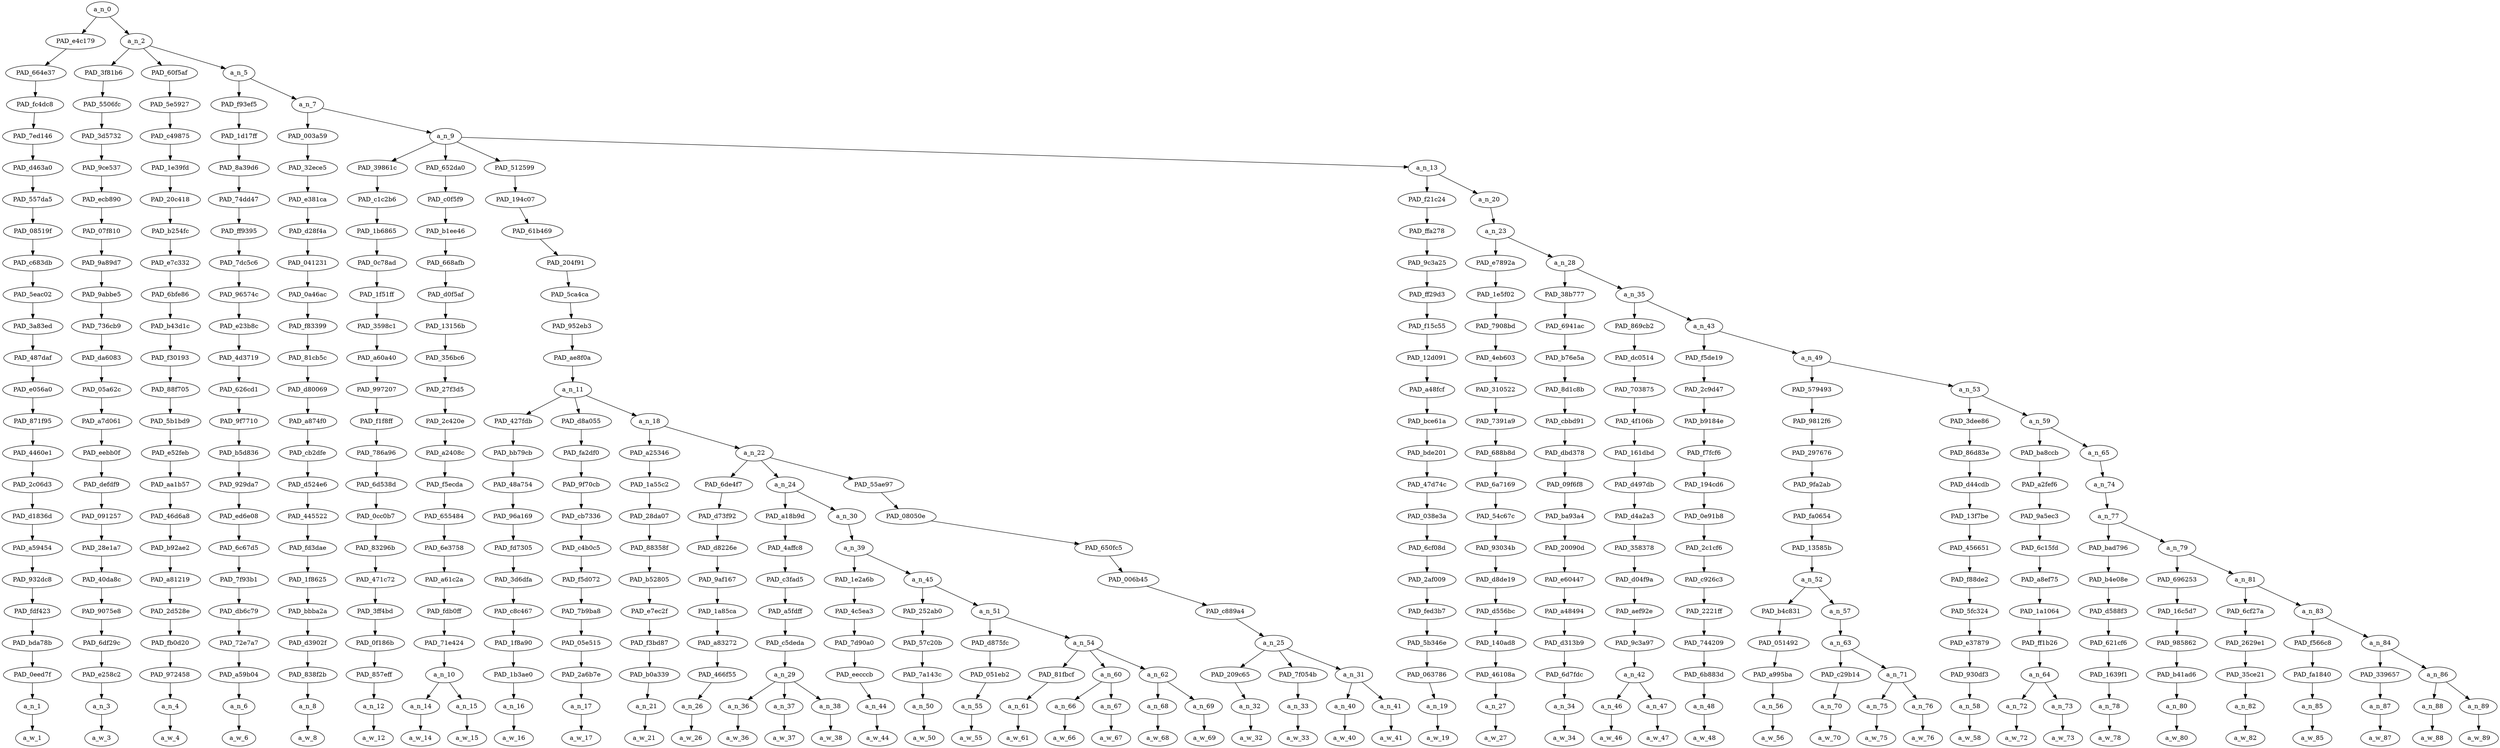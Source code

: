 strict digraph "" {
	a_n_0	[div_dir=-1,
		index=0,
		level=23,
		pos="1.640936651347596,23!",
		text_span="[0, 1, 2, 3, 4, 5, 6, 7, 8, 9, 10, 11, 12, 13, 14, 15, 16, 17, 18, 19, 20, 21, 22, 23, 24, 25, 26, 27, 28, 29, 30, 31, 32, 33, 34, \
35, 36, 37, 38, 39, 40, 41, 42, 43, 44, 45, 46]",
		value=0.99999999];
	PAD_e4c179	[div_dir=1,
		index=0,
		level=22,
		pos="0.0,22!",
		text_span="[0]",
		value=0.02209219];
	a_n_0 -> PAD_e4c179;
	a_n_2	[div_dir=-1,
		index=1,
		level=22,
		pos="3.281873302695192,22!",
		text_span="[1, 2, 3, 4, 5, 6, 7, 8, 9, 10, 11, 12, 13, 14, 15, 16, 17, 18, 19, 20, 21, 22, 23, 24, 25, 26, 27, 28, 29, 30, 31, 32, 33, 34, \
35, 36, 37, 38, 39, 40, 41, 42, 43, 44, 45, 46]",
		value=0.97784365];
	a_n_0 -> a_n_2;
	PAD_664e37	[div_dir=1,
		index=0,
		level=21,
		pos="0.0,21!",
		text_span="[0]",
		value=0.02209219];
	PAD_e4c179 -> PAD_664e37;
	PAD_fc4dc8	[div_dir=1,
		index=0,
		level=20,
		pos="0.0,20!",
		text_span="[0]",
		value=0.02209219];
	PAD_664e37 -> PAD_fc4dc8;
	PAD_7ed146	[div_dir=1,
		index=0,
		level=19,
		pos="0.0,19!",
		text_span="[0]",
		value=0.02209219];
	PAD_fc4dc8 -> PAD_7ed146;
	PAD_d463a0	[div_dir=1,
		index=0,
		level=18,
		pos="0.0,18!",
		text_span="[0]",
		value=0.02209219];
	PAD_7ed146 -> PAD_d463a0;
	PAD_557da5	[div_dir=1,
		index=0,
		level=17,
		pos="0.0,17!",
		text_span="[0]",
		value=0.02209219];
	PAD_d463a0 -> PAD_557da5;
	PAD_08519f	[div_dir=1,
		index=0,
		level=16,
		pos="0.0,16!",
		text_span="[0]",
		value=0.02209219];
	PAD_557da5 -> PAD_08519f;
	PAD_c683db	[div_dir=1,
		index=0,
		level=15,
		pos="0.0,15!",
		text_span="[0]",
		value=0.02209219];
	PAD_08519f -> PAD_c683db;
	PAD_5eac02	[div_dir=1,
		index=0,
		level=14,
		pos="0.0,14!",
		text_span="[0]",
		value=0.02209219];
	PAD_c683db -> PAD_5eac02;
	PAD_3a83ed	[div_dir=1,
		index=0,
		level=13,
		pos="0.0,13!",
		text_span="[0]",
		value=0.02209219];
	PAD_5eac02 -> PAD_3a83ed;
	PAD_487daf	[div_dir=1,
		index=0,
		level=12,
		pos="0.0,12!",
		text_span="[0]",
		value=0.02209219];
	PAD_3a83ed -> PAD_487daf;
	PAD_e056a0	[div_dir=1,
		index=0,
		level=11,
		pos="0.0,11!",
		text_span="[0]",
		value=0.02209219];
	PAD_487daf -> PAD_e056a0;
	PAD_871f95	[div_dir=1,
		index=0,
		level=10,
		pos="0.0,10!",
		text_span="[0]",
		value=0.02209219];
	PAD_e056a0 -> PAD_871f95;
	PAD_4460e1	[div_dir=1,
		index=0,
		level=9,
		pos="0.0,9!",
		text_span="[0]",
		value=0.02209219];
	PAD_871f95 -> PAD_4460e1;
	PAD_2c06d3	[div_dir=1,
		index=0,
		level=8,
		pos="0.0,8!",
		text_span="[0]",
		value=0.02209219];
	PAD_4460e1 -> PAD_2c06d3;
	PAD_d1836d	[div_dir=1,
		index=0,
		level=7,
		pos="0.0,7!",
		text_span="[0]",
		value=0.02209219];
	PAD_2c06d3 -> PAD_d1836d;
	PAD_a59454	[div_dir=1,
		index=0,
		level=6,
		pos="0.0,6!",
		text_span="[0]",
		value=0.02209219];
	PAD_d1836d -> PAD_a59454;
	PAD_932dc8	[div_dir=1,
		index=0,
		level=5,
		pos="0.0,5!",
		text_span="[0]",
		value=0.02209219];
	PAD_a59454 -> PAD_932dc8;
	PAD_fdf423	[div_dir=1,
		index=0,
		level=4,
		pos="0.0,4!",
		text_span="[0]",
		value=0.02209219];
	PAD_932dc8 -> PAD_fdf423;
	PAD_bda78b	[div_dir=1,
		index=0,
		level=3,
		pos="0.0,3!",
		text_span="[0]",
		value=0.02209219];
	PAD_fdf423 -> PAD_bda78b;
	PAD_0eed7f	[div_dir=1,
		index=0,
		level=2,
		pos="0.0,2!",
		text_span="[0]",
		value=0.02209219];
	PAD_bda78b -> PAD_0eed7f;
	a_n_1	[div_dir=1,
		index=0,
		level=1,
		pos="0.0,1!",
		text_span="[0]",
		value=0.02209219];
	PAD_0eed7f -> a_n_1;
	a_w_1	[div_dir=0,
		index=0,
		level=0,
		pos="0,0!",
		text_span="[0]",
		value="<user>"];
	a_n_1 -> a_w_1;
	PAD_3f81b6	[div_dir=-1,
		index=1,
		level=21,
		pos="1.0,21!",
		text_span="[1]",
		value=0.01123709];
	a_n_2 -> PAD_3f81b6;
	PAD_60f5af	[div_dir=-1,
		index=2,
		level=21,
		pos="2.0,21!",
		text_span="[2]",
		value=0.00807298];
	a_n_2 -> PAD_60f5af;
	a_n_5	[div_dir=-1,
		index=3,
		level=21,
		pos="6.845619908085576,21!",
		text_span="[3, 4, 5, 6, 7, 8, 9, 10, 11, 12, 13, 14, 15, 16, 17, 18, 19, 20, 21, 22, 23, 24, 25, 26, 27, 28, 29, 30, 31, 32, 33, 34, 35, 36, \
37, 38, 39, 40, 41, 42, 43, 44, 45, 46]",
		value=0.95846836];
	a_n_2 -> a_n_5;
	PAD_5506fc	[div_dir=-1,
		index=1,
		level=20,
		pos="1.0,20!",
		text_span="[1]",
		value=0.01123709];
	PAD_3f81b6 -> PAD_5506fc;
	PAD_3d5732	[div_dir=-1,
		index=1,
		level=19,
		pos="1.0,19!",
		text_span="[1]",
		value=0.01123709];
	PAD_5506fc -> PAD_3d5732;
	PAD_9ce537	[div_dir=-1,
		index=1,
		level=18,
		pos="1.0,18!",
		text_span="[1]",
		value=0.01123709];
	PAD_3d5732 -> PAD_9ce537;
	PAD_ecb890	[div_dir=-1,
		index=1,
		level=17,
		pos="1.0,17!",
		text_span="[1]",
		value=0.01123709];
	PAD_9ce537 -> PAD_ecb890;
	PAD_07f810	[div_dir=-1,
		index=1,
		level=16,
		pos="1.0,16!",
		text_span="[1]",
		value=0.01123709];
	PAD_ecb890 -> PAD_07f810;
	PAD_9a89d7	[div_dir=-1,
		index=1,
		level=15,
		pos="1.0,15!",
		text_span="[1]",
		value=0.01123709];
	PAD_07f810 -> PAD_9a89d7;
	PAD_9abbe5	[div_dir=-1,
		index=1,
		level=14,
		pos="1.0,14!",
		text_span="[1]",
		value=0.01123709];
	PAD_9a89d7 -> PAD_9abbe5;
	PAD_736cb9	[div_dir=-1,
		index=1,
		level=13,
		pos="1.0,13!",
		text_span="[1]",
		value=0.01123709];
	PAD_9abbe5 -> PAD_736cb9;
	PAD_da6083	[div_dir=-1,
		index=1,
		level=12,
		pos="1.0,12!",
		text_span="[1]",
		value=0.01123709];
	PAD_736cb9 -> PAD_da6083;
	PAD_05a62c	[div_dir=-1,
		index=1,
		level=11,
		pos="1.0,11!",
		text_span="[1]",
		value=0.01123709];
	PAD_da6083 -> PAD_05a62c;
	PAD_a7d061	[div_dir=-1,
		index=1,
		level=10,
		pos="1.0,10!",
		text_span="[1]",
		value=0.01123709];
	PAD_05a62c -> PAD_a7d061;
	PAD_eebb0f	[div_dir=-1,
		index=1,
		level=9,
		pos="1.0,9!",
		text_span="[1]",
		value=0.01123709];
	PAD_a7d061 -> PAD_eebb0f;
	PAD_defdf9	[div_dir=-1,
		index=1,
		level=8,
		pos="1.0,8!",
		text_span="[1]",
		value=0.01123709];
	PAD_eebb0f -> PAD_defdf9;
	PAD_091257	[div_dir=-1,
		index=1,
		level=7,
		pos="1.0,7!",
		text_span="[1]",
		value=0.01123709];
	PAD_defdf9 -> PAD_091257;
	PAD_28e1a7	[div_dir=-1,
		index=1,
		level=6,
		pos="1.0,6!",
		text_span="[1]",
		value=0.01123709];
	PAD_091257 -> PAD_28e1a7;
	PAD_40da8c	[div_dir=-1,
		index=1,
		level=5,
		pos="1.0,5!",
		text_span="[1]",
		value=0.01123709];
	PAD_28e1a7 -> PAD_40da8c;
	PAD_9075e8	[div_dir=-1,
		index=1,
		level=4,
		pos="1.0,4!",
		text_span="[1]",
		value=0.01123709];
	PAD_40da8c -> PAD_9075e8;
	PAD_6df29c	[div_dir=-1,
		index=1,
		level=3,
		pos="1.0,3!",
		text_span="[1]",
		value=0.01123709];
	PAD_9075e8 -> PAD_6df29c;
	PAD_e258c2	[div_dir=-1,
		index=1,
		level=2,
		pos="1.0,2!",
		text_span="[1]",
		value=0.01123709];
	PAD_6df29c -> PAD_e258c2;
	a_n_3	[div_dir=-1,
		index=1,
		level=1,
		pos="1.0,1!",
		text_span="[1]",
		value=0.01123709];
	PAD_e258c2 -> a_n_3;
	a_w_3	[div_dir=0,
		index=1,
		level=0,
		pos="1,0!",
		text_span="[1]",
		value=do];
	a_n_3 -> a_w_3;
	PAD_5e5927	[div_dir=-1,
		index=2,
		level=20,
		pos="2.0,20!",
		text_span="[2]",
		value=0.00807298];
	PAD_60f5af -> PAD_5e5927;
	PAD_c49875	[div_dir=-1,
		index=2,
		level=19,
		pos="2.0,19!",
		text_span="[2]",
		value=0.00807298];
	PAD_5e5927 -> PAD_c49875;
	PAD_1e39fd	[div_dir=-1,
		index=2,
		level=18,
		pos="2.0,18!",
		text_span="[2]",
		value=0.00807298];
	PAD_c49875 -> PAD_1e39fd;
	PAD_20c418	[div_dir=-1,
		index=2,
		level=17,
		pos="2.0,17!",
		text_span="[2]",
		value=0.00807298];
	PAD_1e39fd -> PAD_20c418;
	PAD_b254fc	[div_dir=-1,
		index=2,
		level=16,
		pos="2.0,16!",
		text_span="[2]",
		value=0.00807298];
	PAD_20c418 -> PAD_b254fc;
	PAD_e7c332	[div_dir=-1,
		index=2,
		level=15,
		pos="2.0,15!",
		text_span="[2]",
		value=0.00807298];
	PAD_b254fc -> PAD_e7c332;
	PAD_6bfe86	[div_dir=-1,
		index=2,
		level=14,
		pos="2.0,14!",
		text_span="[2]",
		value=0.00807298];
	PAD_e7c332 -> PAD_6bfe86;
	PAD_b43d1c	[div_dir=-1,
		index=2,
		level=13,
		pos="2.0,13!",
		text_span="[2]",
		value=0.00807298];
	PAD_6bfe86 -> PAD_b43d1c;
	PAD_f30193	[div_dir=-1,
		index=2,
		level=12,
		pos="2.0,12!",
		text_span="[2]",
		value=0.00807298];
	PAD_b43d1c -> PAD_f30193;
	PAD_88f705	[div_dir=-1,
		index=2,
		level=11,
		pos="2.0,11!",
		text_span="[2]",
		value=0.00807298];
	PAD_f30193 -> PAD_88f705;
	PAD_5b1bd9	[div_dir=-1,
		index=2,
		level=10,
		pos="2.0,10!",
		text_span="[2]",
		value=0.00807298];
	PAD_88f705 -> PAD_5b1bd9;
	PAD_e52feb	[div_dir=-1,
		index=2,
		level=9,
		pos="2.0,9!",
		text_span="[2]",
		value=0.00807298];
	PAD_5b1bd9 -> PAD_e52feb;
	PAD_aa1b57	[div_dir=-1,
		index=2,
		level=8,
		pos="2.0,8!",
		text_span="[2]",
		value=0.00807298];
	PAD_e52feb -> PAD_aa1b57;
	PAD_46d6a8	[div_dir=-1,
		index=2,
		level=7,
		pos="2.0,7!",
		text_span="[2]",
		value=0.00807298];
	PAD_aa1b57 -> PAD_46d6a8;
	PAD_b92ae2	[div_dir=-1,
		index=2,
		level=6,
		pos="2.0,6!",
		text_span="[2]",
		value=0.00807298];
	PAD_46d6a8 -> PAD_b92ae2;
	PAD_a81219	[div_dir=-1,
		index=2,
		level=5,
		pos="2.0,5!",
		text_span="[2]",
		value=0.00807298];
	PAD_b92ae2 -> PAD_a81219;
	PAD_2d528e	[div_dir=-1,
		index=2,
		level=4,
		pos="2.0,4!",
		text_span="[2]",
		value=0.00807298];
	PAD_a81219 -> PAD_2d528e;
	PAD_fb0d20	[div_dir=-1,
		index=2,
		level=3,
		pos="2.0,3!",
		text_span="[2]",
		value=0.00807298];
	PAD_2d528e -> PAD_fb0d20;
	PAD_972458	[div_dir=-1,
		index=2,
		level=2,
		pos="2.0,2!",
		text_span="[2]",
		value=0.00807298];
	PAD_fb0d20 -> PAD_972458;
	a_n_4	[div_dir=-1,
		index=2,
		level=1,
		pos="2.0,1!",
		text_span="[2]",
		value=0.00807298];
	PAD_972458 -> a_n_4;
	a_w_4	[div_dir=0,
		index=2,
		level=0,
		pos="2,0!",
		text_span="[2]",
		value=not];
	a_n_4 -> a_w_4;
	PAD_f93ef5	[div_dir=-1,
		index=3,
		level=20,
		pos="3.0,20!",
		text_span="[3]",
		value=0.01130549];
	a_n_5 -> PAD_f93ef5;
	a_n_7	[div_dir=-1,
		index=4,
		level=20,
		pos="10.691239816171151,20!",
		text_span="[4, 5, 6, 7, 8, 9, 10, 11, 12, 13, 14, 15, 16, 17, 18, 19, 20, 21, 22, 23, 24, 25, 26, 27, 28, 29, 30, 31, 32, 33, 34, 35, 36, 37, \
38, 39, 40, 41, 42, 43, 44, 45, 46]",
		value=0.94711086];
	a_n_5 -> a_n_7;
	PAD_1d17ff	[div_dir=-1,
		index=3,
		level=19,
		pos="3.0,19!",
		text_span="[3]",
		value=0.01130549];
	PAD_f93ef5 -> PAD_1d17ff;
	PAD_8a39d6	[div_dir=-1,
		index=3,
		level=18,
		pos="3.0,18!",
		text_span="[3]",
		value=0.01130549];
	PAD_1d17ff -> PAD_8a39d6;
	PAD_74dd47	[div_dir=-1,
		index=3,
		level=17,
		pos="3.0,17!",
		text_span="[3]",
		value=0.01130549];
	PAD_8a39d6 -> PAD_74dd47;
	PAD_ff9395	[div_dir=-1,
		index=3,
		level=16,
		pos="3.0,16!",
		text_span="[3]",
		value=0.01130549];
	PAD_74dd47 -> PAD_ff9395;
	PAD_7dc5c6	[div_dir=-1,
		index=3,
		level=15,
		pos="3.0,15!",
		text_span="[3]",
		value=0.01130549];
	PAD_ff9395 -> PAD_7dc5c6;
	PAD_96574c	[div_dir=-1,
		index=3,
		level=14,
		pos="3.0,14!",
		text_span="[3]",
		value=0.01130549];
	PAD_7dc5c6 -> PAD_96574c;
	PAD_e23b8c	[div_dir=-1,
		index=3,
		level=13,
		pos="3.0,13!",
		text_span="[3]",
		value=0.01130549];
	PAD_96574c -> PAD_e23b8c;
	PAD_4d3719	[div_dir=-1,
		index=3,
		level=12,
		pos="3.0,12!",
		text_span="[3]",
		value=0.01130549];
	PAD_e23b8c -> PAD_4d3719;
	PAD_626cd1	[div_dir=-1,
		index=3,
		level=11,
		pos="3.0,11!",
		text_span="[3]",
		value=0.01130549];
	PAD_4d3719 -> PAD_626cd1;
	PAD_9f7710	[div_dir=-1,
		index=3,
		level=10,
		pos="3.0,10!",
		text_span="[3]",
		value=0.01130549];
	PAD_626cd1 -> PAD_9f7710;
	PAD_b5d836	[div_dir=-1,
		index=3,
		level=9,
		pos="3.0,9!",
		text_span="[3]",
		value=0.01130549];
	PAD_9f7710 -> PAD_b5d836;
	PAD_929da7	[div_dir=-1,
		index=3,
		level=8,
		pos="3.0,8!",
		text_span="[3]",
		value=0.01130549];
	PAD_b5d836 -> PAD_929da7;
	PAD_ed6e08	[div_dir=-1,
		index=3,
		level=7,
		pos="3.0,7!",
		text_span="[3]",
		value=0.01130549];
	PAD_929da7 -> PAD_ed6e08;
	PAD_6c67d5	[div_dir=-1,
		index=3,
		level=6,
		pos="3.0,6!",
		text_span="[3]",
		value=0.01130549];
	PAD_ed6e08 -> PAD_6c67d5;
	PAD_7f93b1	[div_dir=-1,
		index=3,
		level=5,
		pos="3.0,5!",
		text_span="[3]",
		value=0.01130549];
	PAD_6c67d5 -> PAD_7f93b1;
	PAD_db6c79	[div_dir=-1,
		index=3,
		level=4,
		pos="3.0,4!",
		text_span="[3]",
		value=0.01130549];
	PAD_7f93b1 -> PAD_db6c79;
	PAD_72e7a7	[div_dir=-1,
		index=3,
		level=3,
		pos="3.0,3!",
		text_span="[3]",
		value=0.01130549];
	PAD_db6c79 -> PAD_72e7a7;
	PAD_a59b04	[div_dir=-1,
		index=3,
		level=2,
		pos="3.0,2!",
		text_span="[3]",
		value=0.01130549];
	PAD_72e7a7 -> PAD_a59b04;
	a_n_6	[div_dir=-1,
		index=3,
		level=1,
		pos="3.0,1!",
		text_span="[3]",
		value=0.01130549];
	PAD_a59b04 -> a_n_6;
	a_w_6	[div_dir=0,
		index=3,
		level=0,
		pos="3,0!",
		text_span="[3]",
		value=understand];
	a_n_6 -> a_w_6;
	PAD_003a59	[div_dir=-1,
		index=4,
		level=19,
		pos="4.0,19!",
		text_span="[4]",
		value=0.00907614];
	a_n_7 -> PAD_003a59;
	a_n_9	[div_dir=-1,
		index=5,
		level=19,
		pos="17.382479632342303,19!",
		text_span="[5, 6, 7, 8, 9, 10, 11, 12, 13, 14, 15, 16, 17, 18, 19, 20, 21, 22, 23, 24, 25, 26, 27, 28, 29, 30, 31, 32, 33, 34, 35, 36, 37, \
38, 39, 40, 41, 42, 43, 44, 45, 46]",
		value=0.93799019];
	a_n_7 -> a_n_9;
	PAD_32ece5	[div_dir=-1,
		index=4,
		level=18,
		pos="4.0,18!",
		text_span="[4]",
		value=0.00907614];
	PAD_003a59 -> PAD_32ece5;
	PAD_e381ca	[div_dir=-1,
		index=4,
		level=17,
		pos="4.0,17!",
		text_span="[4]",
		value=0.00907614];
	PAD_32ece5 -> PAD_e381ca;
	PAD_d28f4a	[div_dir=-1,
		index=4,
		level=16,
		pos="4.0,16!",
		text_span="[4]",
		value=0.00907614];
	PAD_e381ca -> PAD_d28f4a;
	PAD_041231	[div_dir=-1,
		index=4,
		level=15,
		pos="4.0,15!",
		text_span="[4]",
		value=0.00907614];
	PAD_d28f4a -> PAD_041231;
	PAD_0a46ac	[div_dir=-1,
		index=4,
		level=14,
		pos="4.0,14!",
		text_span="[4]",
		value=0.00907614];
	PAD_041231 -> PAD_0a46ac;
	PAD_f83399	[div_dir=-1,
		index=4,
		level=13,
		pos="4.0,13!",
		text_span="[4]",
		value=0.00907614];
	PAD_0a46ac -> PAD_f83399;
	PAD_81cb5c	[div_dir=-1,
		index=4,
		level=12,
		pos="4.0,12!",
		text_span="[4]",
		value=0.00907614];
	PAD_f83399 -> PAD_81cb5c;
	PAD_d80069	[div_dir=-1,
		index=4,
		level=11,
		pos="4.0,11!",
		text_span="[4]",
		value=0.00907614];
	PAD_81cb5c -> PAD_d80069;
	PAD_a874f0	[div_dir=-1,
		index=4,
		level=10,
		pos="4.0,10!",
		text_span="[4]",
		value=0.00907614];
	PAD_d80069 -> PAD_a874f0;
	PAD_cb2dfe	[div_dir=-1,
		index=4,
		level=9,
		pos="4.0,9!",
		text_span="[4]",
		value=0.00907614];
	PAD_a874f0 -> PAD_cb2dfe;
	PAD_d524e6	[div_dir=-1,
		index=4,
		level=8,
		pos="4.0,8!",
		text_span="[4]",
		value=0.00907614];
	PAD_cb2dfe -> PAD_d524e6;
	PAD_445522	[div_dir=-1,
		index=4,
		level=7,
		pos="4.0,7!",
		text_span="[4]",
		value=0.00907614];
	PAD_d524e6 -> PAD_445522;
	PAD_fd3dae	[div_dir=-1,
		index=4,
		level=6,
		pos="4.0,6!",
		text_span="[4]",
		value=0.00907614];
	PAD_445522 -> PAD_fd3dae;
	PAD_1f8625	[div_dir=-1,
		index=4,
		level=5,
		pos="4.0,5!",
		text_span="[4]",
		value=0.00907614];
	PAD_fd3dae -> PAD_1f8625;
	PAD_bbba2a	[div_dir=-1,
		index=4,
		level=4,
		pos="4.0,4!",
		text_span="[4]",
		value=0.00907614];
	PAD_1f8625 -> PAD_bbba2a;
	PAD_d3902f	[div_dir=-1,
		index=4,
		level=3,
		pos="4.0,3!",
		text_span="[4]",
		value=0.00907614];
	PAD_bbba2a -> PAD_d3902f;
	PAD_838f2b	[div_dir=-1,
		index=4,
		level=2,
		pos="4.0,2!",
		text_span="[4]",
		value=0.00907614];
	PAD_d3902f -> PAD_838f2b;
	a_n_8	[div_dir=-1,
		index=4,
		level=1,
		pos="4.0,1!",
		text_span="[4]",
		value=0.00907614];
	PAD_838f2b -> a_n_8;
	a_w_8	[div_dir=0,
		index=4,
		level=0,
		pos="4,0!",
		text_span="[4]",
		value=why];
	a_n_8 -> a_w_8;
	PAD_39861c	[div_dir=-1,
		index=7,
		level=18,
		pos="26.0,18!",
		text_span="[26]",
		value=0.01093571];
	a_n_9 -> PAD_39861c;
	PAD_652da0	[div_dir=-1,
		index=5,
		level=18,
		pos="5.5,18!",
		text_span="[5, 6]",
		value=0.02656896];
	a_n_9 -> PAD_652da0;
	PAD_512599	[div_dir=1,
		index=6,
		level=18,
		pos="9.869212962962962,18!",
		text_span="[7, 8, 9, 10, 11, 12, 13, 14, 15, 16, 17, 18, 19, 20, 21, 22, 23, 24, 25]",
		value=0.47531355];
	a_n_9 -> PAD_512599;
	a_n_13	[div_dir=-1,
		index=8,
		level=18,
		pos="28.16070556640625,18!",
		text_span="[27, 28, 29, 30, 31, 32, 33, 34, 35, 36, 37, 38, 39, 40, 41, 42, 43, 44, 45, 46]",
		value=0.42513060];
	a_n_9 -> a_n_13;
	PAD_c1c2b6	[div_dir=-1,
		index=7,
		level=17,
		pos="26.0,17!",
		text_span="[26]",
		value=0.01093571];
	PAD_39861c -> PAD_c1c2b6;
	PAD_1b6865	[div_dir=-1,
		index=7,
		level=16,
		pos="26.0,16!",
		text_span="[26]",
		value=0.01093571];
	PAD_c1c2b6 -> PAD_1b6865;
	PAD_0c78ad	[div_dir=-1,
		index=7,
		level=15,
		pos="26.0,15!",
		text_span="[26]",
		value=0.01093571];
	PAD_1b6865 -> PAD_0c78ad;
	PAD_1f51ff	[div_dir=-1,
		index=7,
		level=14,
		pos="26.0,14!",
		text_span="[26]",
		value=0.01093571];
	PAD_0c78ad -> PAD_1f51ff;
	PAD_3598c1	[div_dir=-1,
		index=7,
		level=13,
		pos="26.0,13!",
		text_span="[26]",
		value=0.01093571];
	PAD_1f51ff -> PAD_3598c1;
	PAD_a60a40	[div_dir=-1,
		index=7,
		level=12,
		pos="26.0,12!",
		text_span="[26]",
		value=0.01093571];
	PAD_3598c1 -> PAD_a60a40;
	PAD_997207	[div_dir=-1,
		index=7,
		level=11,
		pos="26.0,11!",
		text_span="[26]",
		value=0.01093571];
	PAD_a60a40 -> PAD_997207;
	PAD_f1f8ff	[div_dir=-1,
		index=9,
		level=10,
		pos="26.0,10!",
		text_span="[26]",
		value=0.01093571];
	PAD_997207 -> PAD_f1f8ff;
	PAD_786a96	[div_dir=-1,
		index=10,
		level=9,
		pos="26.0,9!",
		text_span="[26]",
		value=0.01093571];
	PAD_f1f8ff -> PAD_786a96;
	PAD_6d538d	[div_dir=-1,
		index=12,
		level=8,
		pos="26.0,8!",
		text_span="[26]",
		value=0.01093571];
	PAD_786a96 -> PAD_6d538d;
	PAD_0cc0b7	[div_dir=-1,
		index=13,
		level=7,
		pos="26.0,7!",
		text_span="[26]",
		value=0.01093571];
	PAD_6d538d -> PAD_0cc0b7;
	PAD_83296b	[div_dir=-1,
		index=13,
		level=6,
		pos="26.0,6!",
		text_span="[26]",
		value=0.01093571];
	PAD_0cc0b7 -> PAD_83296b;
	PAD_471c72	[div_dir=-1,
		index=14,
		level=5,
		pos="26.0,5!",
		text_span="[26]",
		value=0.01093571];
	PAD_83296b -> PAD_471c72;
	PAD_3ff4bd	[div_dir=-1,
		index=15,
		level=4,
		pos="26.0,4!",
		text_span="[26]",
		value=0.01093571];
	PAD_471c72 -> PAD_3ff4bd;
	PAD_0f186b	[div_dir=-1,
		index=16,
		level=3,
		pos="26.0,3!",
		text_span="[26]",
		value=0.01093571];
	PAD_3ff4bd -> PAD_0f186b;
	PAD_857eff	[div_dir=-1,
		index=20,
		level=2,
		pos="26.0,2!",
		text_span="[26]",
		value=0.01093571];
	PAD_0f186b -> PAD_857eff;
	a_n_12	[div_dir=-1,
		index=26,
		level=1,
		pos="26.0,1!",
		text_span="[26]",
		value=0.01093571];
	PAD_857eff -> a_n_12;
	a_w_12	[div_dir=0,
		index=26,
		level=0,
		pos="26,0!",
		text_span="[26]",
		value=never];
	a_n_12 -> a_w_12;
	PAD_c0f5f9	[div_dir=-1,
		index=5,
		level=17,
		pos="5.5,17!",
		text_span="[5, 6]",
		value=0.02656896];
	PAD_652da0 -> PAD_c0f5f9;
	PAD_b1ee46	[div_dir=-1,
		index=5,
		level=16,
		pos="5.5,16!",
		text_span="[5, 6]",
		value=0.02656896];
	PAD_c0f5f9 -> PAD_b1ee46;
	PAD_668afb	[div_dir=-1,
		index=5,
		level=15,
		pos="5.5,15!",
		text_span="[5, 6]",
		value=0.02656896];
	PAD_b1ee46 -> PAD_668afb;
	PAD_d0f5af	[div_dir=-1,
		index=5,
		level=14,
		pos="5.5,14!",
		text_span="[5, 6]",
		value=0.02656896];
	PAD_668afb -> PAD_d0f5af;
	PAD_13156b	[div_dir=-1,
		index=5,
		level=13,
		pos="5.5,13!",
		text_span="[5, 6]",
		value=0.02656896];
	PAD_d0f5af -> PAD_13156b;
	PAD_356bc6	[div_dir=-1,
		index=5,
		level=12,
		pos="5.5,12!",
		text_span="[5, 6]",
		value=0.02656896];
	PAD_13156b -> PAD_356bc6;
	PAD_27f3d5	[div_dir=-1,
		index=5,
		level=11,
		pos="5.5,11!",
		text_span="[5, 6]",
		value=0.02656896];
	PAD_356bc6 -> PAD_27f3d5;
	PAD_2c420e	[div_dir=-1,
		index=5,
		level=10,
		pos="5.5,10!",
		text_span="[5, 6]",
		value=0.02656896];
	PAD_27f3d5 -> PAD_2c420e;
	PAD_a2408c	[div_dir=-1,
		index=5,
		level=9,
		pos="5.5,9!",
		text_span="[5, 6]",
		value=0.02656896];
	PAD_2c420e -> PAD_a2408c;
	PAD_f5ecda	[div_dir=-1,
		index=5,
		level=8,
		pos="5.5,8!",
		text_span="[5, 6]",
		value=0.02656896];
	PAD_a2408c -> PAD_f5ecda;
	PAD_655484	[div_dir=-1,
		index=5,
		level=7,
		pos="5.5,7!",
		text_span="[5, 6]",
		value=0.02656896];
	PAD_f5ecda -> PAD_655484;
	PAD_6e3758	[div_dir=-1,
		index=5,
		level=6,
		pos="5.5,6!",
		text_span="[5, 6]",
		value=0.02656896];
	PAD_655484 -> PAD_6e3758;
	PAD_a61c2a	[div_dir=-1,
		index=5,
		level=5,
		pos="5.5,5!",
		text_span="[5, 6]",
		value=0.02656896];
	PAD_6e3758 -> PAD_a61c2a;
	PAD_fdb0ff	[div_dir=-1,
		index=5,
		level=4,
		pos="5.5,4!",
		text_span="[5, 6]",
		value=0.02656896];
	PAD_a61c2a -> PAD_fdb0ff;
	PAD_71e424	[div_dir=-1,
		index=5,
		level=3,
		pos="5.5,3!",
		text_span="[5, 6]",
		value=0.02656896];
	PAD_fdb0ff -> PAD_71e424;
	a_n_10	[div_dir=-1,
		index=5,
		level=2,
		pos="5.5,2!",
		text_span="[5, 6]",
		value=0.02656896];
	PAD_71e424 -> a_n_10;
	a_n_14	[div_dir=-1,
		index=5,
		level=1,
		pos="5.0,1!",
		text_span="[5]",
		value=0.00860658];
	a_n_10 -> a_n_14;
	a_n_15	[div_dir=-1,
		index=6,
		level=1,
		pos="6.0,1!",
		text_span="[6]",
		value=0.01792841];
	a_n_10 -> a_n_15;
	a_w_14	[div_dir=0,
		index=5,
		level=0,
		pos="5,0!",
		text_span="[5]",
		value=in];
	a_n_14 -> a_w_14;
	a_w_15	[div_dir=0,
		index=6,
		level=0,
		pos="6,0!",
		text_span="[6]",
		value=america];
	a_n_15 -> a_w_15;
	PAD_194c07	[div_dir=1,
		index=6,
		level=17,
		pos="9.869212962962962,17!",
		text_span="[7, 8, 9, 10, 11, 12, 13, 14, 15, 16, 17, 18, 19, 20, 21, 22, 23, 24, 25]",
		value=0.47531355];
	PAD_512599 -> PAD_194c07;
	PAD_61b469	[div_dir=1,
		index=6,
		level=16,
		pos="9.869212962962962,16!",
		text_span="[7, 8, 9, 10, 11, 12, 13, 14, 15, 16, 17, 18, 19, 20, 21, 22, 23, 24, 25]",
		value=0.47531355];
	PAD_194c07 -> PAD_61b469;
	PAD_204f91	[div_dir=1,
		index=6,
		level=15,
		pos="9.869212962962962,15!",
		text_span="[7, 8, 9, 10, 11, 12, 13, 14, 15, 16, 17, 18, 19, 20, 21, 22, 23, 24, 25]",
		value=0.47531355];
	PAD_61b469 -> PAD_204f91;
	PAD_5ca4ca	[div_dir=1,
		index=6,
		level=14,
		pos="9.869212962962962,14!",
		text_span="[7, 8, 9, 10, 11, 12, 13, 14, 15, 16, 17, 18, 19, 20, 21, 22, 23, 24, 25]",
		value=0.47531355];
	PAD_204f91 -> PAD_5ca4ca;
	PAD_952eb3	[div_dir=1,
		index=6,
		level=13,
		pos="9.869212962962962,13!",
		text_span="[7, 8, 9, 10, 11, 12, 13, 14, 15, 16, 17, 18, 19, 20, 21, 22, 23, 24, 25]",
		value=0.47531355];
	PAD_5ca4ca -> PAD_952eb3;
	PAD_ae8f0a	[div_dir=1,
		index=6,
		level=12,
		pos="9.869212962962962,12!",
		text_span="[7, 8, 9, 10, 11, 12, 13, 14, 15, 16, 17, 18, 19, 20, 21, 22, 23, 24, 25]",
		value=0.47531355];
	PAD_952eb3 -> PAD_ae8f0a;
	a_n_11	[div_dir=1,
		index=6,
		level=11,
		pos="9.869212962962962,11!",
		text_span="[7, 8, 9, 10, 11, 12, 13, 14, 15, 16, 17, 18, 19, 20, 21, 22, 23, 24, 25]",
		value=0.47531355];
	PAD_ae8f0a -> a_n_11;
	PAD_427fdb	[div_dir=-1,
		index=6,
		level=10,
		pos="7.0,10!",
		text_span="[7]",
		value=0.00855565];
	a_n_11 -> PAD_427fdb;
	PAD_d8a055	[div_dir=-1,
		index=7,
		level=10,
		pos="8.0,10!",
		text_span="[8]",
		value=0.00966882];
	a_n_11 -> PAD_d8a055;
	a_n_18	[div_dir=1,
		index=8,
		level=10,
		pos="14.607638888888888,10!",
		text_span="[9, 10, 11, 12, 13, 14, 15, 16, 17, 18, 19, 20, 21, 22, 23, 24, 25]",
		value=0.45704772];
	a_n_11 -> a_n_18;
	PAD_bb79cb	[div_dir=-1,
		index=6,
		level=9,
		pos="7.0,9!",
		text_span="[7]",
		value=0.00855565];
	PAD_427fdb -> PAD_bb79cb;
	PAD_48a754	[div_dir=-1,
		index=6,
		level=8,
		pos="7.0,8!",
		text_span="[7]",
		value=0.00855565];
	PAD_bb79cb -> PAD_48a754;
	PAD_96a169	[div_dir=-1,
		index=6,
		level=7,
		pos="7.0,7!",
		text_span="[7]",
		value=0.00855565];
	PAD_48a754 -> PAD_96a169;
	PAD_fd7305	[div_dir=-1,
		index=6,
		level=6,
		pos="7.0,6!",
		text_span="[7]",
		value=0.00855565];
	PAD_96a169 -> PAD_fd7305;
	PAD_3d6dfa	[div_dir=-1,
		index=6,
		level=5,
		pos="7.0,5!",
		text_span="[7]",
		value=0.00855565];
	PAD_fd7305 -> PAD_3d6dfa;
	PAD_c8c467	[div_dir=-1,
		index=6,
		level=4,
		pos="7.0,4!",
		text_span="[7]",
		value=0.00855565];
	PAD_3d6dfa -> PAD_c8c467;
	PAD_1f8a90	[div_dir=-1,
		index=6,
		level=3,
		pos="7.0,3!",
		text_span="[7]",
		value=0.00855565];
	PAD_c8c467 -> PAD_1f8a90;
	PAD_1b3ae0	[div_dir=-1,
		index=6,
		level=2,
		pos="7.0,2!",
		text_span="[7]",
		value=0.00855565];
	PAD_1f8a90 -> PAD_1b3ae0;
	a_n_16	[div_dir=-1,
		index=7,
		level=1,
		pos="7.0,1!",
		text_span="[7]",
		value=0.00855565];
	PAD_1b3ae0 -> a_n_16;
	a_w_16	[div_dir=0,
		index=7,
		level=0,
		pos="7,0!",
		text_span="[7]",
		value=it];
	a_n_16 -> a_w_16;
	PAD_fa2df0	[div_dir=-1,
		index=7,
		level=9,
		pos="8.0,9!",
		text_span="[8]",
		value=0.00966882];
	PAD_d8a055 -> PAD_fa2df0;
	PAD_9f70cb	[div_dir=-1,
		index=7,
		level=8,
		pos="8.0,8!",
		text_span="[8]",
		value=0.00966882];
	PAD_fa2df0 -> PAD_9f70cb;
	PAD_cb7336	[div_dir=-1,
		index=7,
		level=7,
		pos="8.0,7!",
		text_span="[8]",
		value=0.00966882];
	PAD_9f70cb -> PAD_cb7336;
	PAD_c4b0c5	[div_dir=-1,
		index=7,
		level=6,
		pos="8.0,6!",
		text_span="[8]",
		value=0.00966882];
	PAD_cb7336 -> PAD_c4b0c5;
	PAD_f5d072	[div_dir=-1,
		index=7,
		level=5,
		pos="8.0,5!",
		text_span="[8]",
		value=0.00966882];
	PAD_c4b0c5 -> PAD_f5d072;
	PAD_7b9ba8	[div_dir=-1,
		index=7,
		level=4,
		pos="8.0,4!",
		text_span="[8]",
		value=0.00966882];
	PAD_f5d072 -> PAD_7b9ba8;
	PAD_05e515	[div_dir=-1,
		index=7,
		level=3,
		pos="8.0,3!",
		text_span="[8]",
		value=0.00966882];
	PAD_7b9ba8 -> PAD_05e515;
	PAD_2a6b7e	[div_dir=-1,
		index=7,
		level=2,
		pos="8.0,2!",
		text_span="[8]",
		value=0.00966882];
	PAD_05e515 -> PAD_2a6b7e;
	a_n_17	[div_dir=-1,
		index=8,
		level=1,
		pos="8.0,1!",
		text_span="[8]",
		value=0.00966882];
	PAD_2a6b7e -> a_n_17;
	a_w_17	[div_dir=0,
		index=8,
		level=0,
		pos="8,0!",
		text_span="[8]",
		value=all];
	a_n_17 -> a_w_17;
	PAD_a25346	[div_dir=-1,
		index=8,
		level=9,
		pos="9.0,9!",
		text_span="[9]",
		value=0.01350674];
	a_n_18 -> PAD_a25346;
	a_n_22	[div_dir=1,
		index=9,
		level=9,
		pos="20.215277777777775,9!",
		text_span="[10, 11, 12, 13, 14, 15, 16, 17, 18, 19, 20, 21, 22, 23, 24, 25]",
		value=0.44348482];
	a_n_18 -> a_n_22;
	PAD_1a55c2	[div_dir=-1,
		index=8,
		level=8,
		pos="9.0,8!",
		text_span="[9]",
		value=0.01350674];
	PAD_a25346 -> PAD_1a55c2;
	PAD_28da07	[div_dir=-1,
		index=8,
		level=7,
		pos="9.0,7!",
		text_span="[9]",
		value=0.01350674];
	PAD_1a55c2 -> PAD_28da07;
	PAD_88358f	[div_dir=-1,
		index=8,
		level=6,
		pos="9.0,6!",
		text_span="[9]",
		value=0.01350674];
	PAD_28da07 -> PAD_88358f;
	PAD_b52805	[div_dir=-1,
		index=8,
		level=5,
		pos="9.0,5!",
		text_span="[9]",
		value=0.01350674];
	PAD_88358f -> PAD_b52805;
	PAD_e7ec2f	[div_dir=-1,
		index=8,
		level=4,
		pos="9.0,4!",
		text_span="[9]",
		value=0.01350674];
	PAD_b52805 -> PAD_e7ec2f;
	PAD_f3bd87	[div_dir=-1,
		index=8,
		level=3,
		pos="9.0,3!",
		text_span="[9]",
		value=0.01350674];
	PAD_e7ec2f -> PAD_f3bd87;
	PAD_b0a339	[div_dir=-1,
		index=8,
		level=2,
		pos="9.0,2!",
		text_span="[9]",
		value=0.01350674];
	PAD_f3bd87 -> PAD_b0a339;
	a_n_21	[div_dir=-1,
		index=9,
		level=1,
		pos="9.0,1!",
		text_span="[9]",
		value=0.01350674];
	PAD_b0a339 -> a_n_21;
	a_w_21	[div_dir=0,
		index=9,
		level=0,
		pos="9,0!",
		text_span="[9]",
		value=about];
	a_n_21 -> a_w_21;
	PAD_6de4f7	[div_dir=1,
		index=11,
		level=8,
		pos="25.0,8!",
		text_span="[25]",
		value=0.01703112];
	a_n_22 -> PAD_6de4f7;
	a_n_24	[div_dir=1,
		index=9,
		level=8,
		pos="12.8125,8!",
		text_span="[10, 11, 12, 13, 14, 15, 16, 17, 18, 19, 20]",
		value=0.36234665];
	a_n_22 -> a_n_24;
	PAD_55ae97	[div_dir=-1,
		index=10,
		level=8,
		pos="22.833333333333332,8!",
		text_span="[21, 22, 23, 24]",
		value=0.06403535];
	a_n_22 -> PAD_55ae97;
	PAD_d73f92	[div_dir=1,
		index=12,
		level=7,
		pos="25.0,7!",
		text_span="[25]",
		value=0.01703112];
	PAD_6de4f7 -> PAD_d73f92;
	PAD_d8226e	[div_dir=1,
		index=12,
		level=6,
		pos="25.0,6!",
		text_span="[25]",
		value=0.01703112];
	PAD_d73f92 -> PAD_d8226e;
	PAD_9af167	[div_dir=1,
		index=13,
		level=5,
		pos="25.0,5!",
		text_span="[25]",
		value=0.01703112];
	PAD_d8226e -> PAD_9af167;
	PAD_1a85ca	[div_dir=1,
		index=14,
		level=4,
		pos="25.0,4!",
		text_span="[25]",
		value=0.01703112];
	PAD_9af167 -> PAD_1a85ca;
	PAD_a83272	[div_dir=1,
		index=15,
		level=3,
		pos="25.0,3!",
		text_span="[25]",
		value=0.01703112];
	PAD_1a85ca -> PAD_a83272;
	PAD_466f55	[div_dir=1,
		index=19,
		level=2,
		pos="25.0,2!",
		text_span="[25]",
		value=0.01703112];
	PAD_a83272 -> PAD_466f55;
	a_n_26	[div_dir=1,
		index=25,
		level=1,
		pos="25.0,1!",
		text_span="[25]",
		value=0.01703112];
	PAD_466f55 -> a_n_26;
	a_w_26	[div_dir=0,
		index=25,
		level=0,
		pos="25,0!",
		text_span="[25]",
		value=ones];
	a_n_26 -> a_w_26;
	PAD_a18b9d	[div_dir=-1,
		index=9,
		level=7,
		pos="11.0,7!",
		text_span="[10, 11, 12]",
		value=0.04221045];
	a_n_24 -> PAD_a18b9d;
	a_n_30	[div_dir=1,
		index=10,
		level=7,
		pos="14.625,7!",
		text_span="[13, 14, 15, 16, 17, 18, 19, 20]",
		value=0.32003466];
	a_n_24 -> a_n_30;
	PAD_4affc8	[div_dir=-1,
		index=9,
		level=6,
		pos="11.0,6!",
		text_span="[10, 11, 12]",
		value=0.04221045];
	PAD_a18b9d -> PAD_4affc8;
	PAD_c3fad5	[div_dir=-1,
		index=9,
		level=5,
		pos="11.0,5!",
		text_span="[10, 11, 12]",
		value=0.04221045];
	PAD_4affc8 -> PAD_c3fad5;
	PAD_a5fdff	[div_dir=-1,
		index=9,
		level=4,
		pos="11.0,4!",
		text_span="[10, 11, 12]",
		value=0.04221045];
	PAD_c3fad5 -> PAD_a5fdff;
	PAD_c5deda	[div_dir=-1,
		index=9,
		level=3,
		pos="11.0,3!",
		text_span="[10, 11, 12]",
		value=0.04221045];
	PAD_a5fdff -> PAD_c5deda;
	a_n_29	[div_dir=-1,
		index=9,
		level=2,
		pos="11.0,2!",
		text_span="[10, 11, 12]",
		value=0.04221045];
	PAD_c5deda -> a_n_29;
	a_n_36	[div_dir=-1,
		index=10,
		level=1,
		pos="10.0,1!",
		text_span="[10]",
		value=0.01603425];
	a_n_29 -> a_n_36;
	a_n_37	[div_dir=-1,
		index=11,
		level=1,
		pos="11.0,1!",
		text_span="[11]",
		value=0.00955021];
	a_n_29 -> a_n_37;
	a_n_38	[div_dir=1,
		index=12,
		level=1,
		pos="12.0,1!",
		text_span="[12]",
		value=0.01658925];
	a_n_29 -> a_n_38;
	a_w_36	[div_dir=0,
		index=10,
		level=0,
		pos="10,0!",
		text_span="[10]",
		value=black];
	a_n_36 -> a_w_36;
	a_w_37	[div_dir=0,
		index=11,
		level=0,
		pos="11,0!",
		text_span="[11]",
		value=or];
	a_n_37 -> a_w_37;
	a_w_38	[div_dir=0,
		index=12,
		level=0,
		pos="12,0!",
		text_span="[12]",
		value=white];
	a_n_38 -> a_w_38;
	a_n_39	[div_dir=1,
		index=10,
		level=6,
		pos="14.625,6!",
		text_span="[13, 14, 15, 16, 17, 18, 19, 20]",
		value=0.31989761];
	a_n_30 -> a_n_39;
	PAD_1e2a6b	[div_dir=1,
		index=10,
		level=5,
		pos="13.0,5!",
		text_span="[13]",
		value=0.01176836];
	a_n_39 -> PAD_1e2a6b;
	a_n_45	[div_dir=1,
		index=11,
		level=5,
		pos="16.25,5!",
		text_span="[14, 15, 16, 17, 18, 19, 20]",
		value=0.30799219];
	a_n_39 -> a_n_45;
	PAD_4c5ea3	[div_dir=1,
		index=10,
		level=4,
		pos="13.0,4!",
		text_span="[13]",
		value=0.01176836];
	PAD_1e2a6b -> PAD_4c5ea3;
	PAD_7d90a0	[div_dir=1,
		index=10,
		level=3,
		pos="13.0,3!",
		text_span="[13]",
		value=0.01176836];
	PAD_4c5ea3 -> PAD_7d90a0;
	PAD_eecccb	[div_dir=1,
		index=10,
		level=2,
		pos="13.0,2!",
		text_span="[13]",
		value=0.01176836];
	PAD_7d90a0 -> PAD_eecccb;
	a_n_44	[div_dir=1,
		index=13,
		level=1,
		pos="13.0,1!",
		text_span="[13]",
		value=0.01176836];
	PAD_eecccb -> a_n_44;
	a_w_44	[div_dir=0,
		index=13,
		level=0,
		pos="13,0!",
		text_span="[13]",
		value=there];
	a_n_44 -> a_w_44;
	PAD_252ab0	[div_dir=-1,
		index=11,
		level=4,
		pos="14.0,4!",
		text_span="[14]",
		value=0.01435358];
	a_n_45 -> PAD_252ab0;
	a_n_51	[div_dir=1,
		index=12,
		level=4,
		pos="18.5,4!",
		text_span="[15, 16, 17, 18, 19, 20]",
		value=0.29349421];
	a_n_45 -> a_n_51;
	PAD_57c20b	[div_dir=-1,
		index=11,
		level=3,
		pos="14.0,3!",
		text_span="[14]",
		value=0.01435358];
	PAD_252ab0 -> PAD_57c20b;
	PAD_7a143c	[div_dir=-1,
		index=11,
		level=2,
		pos="14.0,2!",
		text_span="[14]",
		value=0.01435358];
	PAD_57c20b -> PAD_7a143c;
	a_n_50	[div_dir=-1,
		index=14,
		level=1,
		pos="14.0,1!",
		text_span="[14]",
		value=0.01435358];
	PAD_7a143c -> a_n_50;
	a_w_50	[div_dir=0,
		index=14,
		level=0,
		pos="14,0!",
		text_span="[14]",
		value=are];
	a_n_50 -> a_w_50;
	PAD_d875fc	[div_dir=-1,
		index=13,
		level=3,
		pos="20.0,3!",
		text_span="[20]",
		value=0.02013996];
	a_n_51 -> PAD_d875fc;
	a_n_54	[div_dir=1,
		index=12,
		level=3,
		pos="17.0,3!",
		text_span="[15, 16, 17, 18, 19]",
		value=0.27318490];
	a_n_51 -> a_n_54;
	PAD_051eb2	[div_dir=-1,
		index=15,
		level=2,
		pos="20.0,2!",
		text_span="[20]",
		value=0.02013996];
	PAD_d875fc -> PAD_051eb2;
	a_n_55	[div_dir=-1,
		index=20,
		level=1,
		pos="20.0,1!",
		text_span="[20]",
		value=0.02013996];
	PAD_051eb2 -> a_n_55;
	a_w_55	[div_dir=0,
		index=20,
		level=0,
		pos="20,0!",
		text_span="[20]",
		value=people];
	a_n_55 -> a_w_55;
	PAD_81fbcf	[div_dir=-1,
		index=13,
		level=2,
		pos="17.0,2!",
		text_span="[17]",
		value=0.01651325];
	a_n_54 -> PAD_81fbcf;
	a_n_60	[div_dir=1,
		index=12,
		level=2,
		pos="15.5,2!",
		text_span="[15, 16]",
		value=0.15466096];
	a_n_54 -> a_n_60;
	a_n_62	[div_dir=1,
		index=14,
		level=2,
		pos="18.5,2!",
		text_span="[18, 19]",
		value=0.10181159];
	a_n_54 -> a_n_62;
	a_n_61	[div_dir=-1,
		index=17,
		level=1,
		pos="17.0,1!",
		text_span="[17]",
		value=0.01651325];
	PAD_81fbcf -> a_n_61;
	a_w_61	[div_dir=0,
		index=17,
		level=0,
		pos="17,0!",
		text_span="[17]",
		value=and];
	a_n_61 -> a_w_61;
	a_n_66	[div_dir=1,
		index=15,
		level=1,
		pos="15.0,1!",
		text_span="[15]",
		value=0.03975022];
	a_n_60 -> a_n_66;
	a_n_67	[div_dir=1,
		index=16,
		level=1,
		pos="16.0,1!",
		text_span="[16]",
		value=0.11475454];
	a_n_60 -> a_n_67;
	a_w_66	[div_dir=0,
		index=15,
		level=0,
		pos="15,0!",
		text_span="[15]",
		value=yellow];
	a_n_66 -> a_w_66;
	a_w_67	[div_dir=0,
		index=16,
		level=0,
		pos="16,0!",
		text_span="[16]",
		value=mongoloids];
	a_n_67 -> a_w_67;
	a_n_68	[div_dir=1,
		index=18,
		level=1,
		pos="18.0,1!",
		text_span="[18]",
		value=0.03977212];
	a_n_62 -> a_n_68;
	a_n_69	[div_dir=1,
		index=19,
		level=1,
		pos="19.0,1!",
		text_span="[19]",
		value=0.06188446];
	a_n_62 -> a_n_69;
	a_w_68	[div_dir=0,
		index=18,
		level=0,
		pos="18,0!",
		text_span="[18]",
		value=brown];
	a_n_68 -> a_w_68;
	a_w_69	[div_dir=0,
		index=19,
		level=0,
		pos="19,0!",
		text_span="[19]",
		value=orientals];
	a_n_69 -> a_w_69;
	PAD_08050e	[div_dir=-1,
		index=11,
		level=7,
		pos="22.833333333333332,7!",
		text_span="[21, 22, 23, 24]",
		value=0.06403535];
	PAD_55ae97 -> PAD_08050e;
	PAD_650fc5	[div_dir=-1,
		index=11,
		level=6,
		pos="22.833333333333332,6!",
		text_span="[21, 22, 23, 24]",
		value=0.06403535];
	PAD_08050e -> PAD_650fc5;
	PAD_006b45	[div_dir=-1,
		index=12,
		level=5,
		pos="22.833333333333332,5!",
		text_span="[21, 22, 23, 24]",
		value=0.06403535];
	PAD_650fc5 -> PAD_006b45;
	PAD_c889a4	[div_dir=-1,
		index=13,
		level=4,
		pos="22.833333333333332,4!",
		text_span="[21, 22, 23, 24]",
		value=0.06403535];
	PAD_006b45 -> PAD_c889a4;
	a_n_25	[div_dir=-1,
		index=14,
		level=3,
		pos="22.833333333333332,3!",
		text_span="[21, 22, 23, 24]",
		value=0.06403535];
	PAD_c889a4 -> a_n_25;
	PAD_209c65	[div_dir=-1,
		index=17,
		level=2,
		pos="23.0,2!",
		text_span="[23]",
		value=0.01043600];
	a_n_25 -> PAD_209c65;
	PAD_7f054b	[div_dir=-1,
		index=18,
		level=2,
		pos="24.0,2!",
		text_span="[24]",
		value=0.03510800];
	a_n_25 -> PAD_7f054b;
	a_n_31	[div_dir=-1,
		index=16,
		level=2,
		pos="21.5,2!",
		text_span="[21, 22]",
		value=0.01844123];
	a_n_25 -> a_n_31;
	a_n_32	[div_dir=-1,
		index=23,
		level=1,
		pos="23.0,1!",
		text_span="[23]",
		value=0.01043600];
	PAD_209c65 -> a_n_32;
	a_w_32	[div_dir=0,
		index=23,
		level=0,
		pos="23,0!",
		text_span="[23]",
		value=most];
	a_n_32 -> a_w_32;
	a_n_33	[div_dir=-1,
		index=24,
		level=1,
		pos="24.0,1!",
		text_span="[24]",
		value=0.03510800];
	PAD_7f054b -> a_n_33;
	a_w_33	[div_dir=0,
		index=24,
		level=0,
		pos="24,0!",
		text_span="[24]",
		value=suppressed];
	a_n_33 -> a_w_33;
	a_n_40	[div_dir=1,
		index=21,
		level=1,
		pos="21.0,1!",
		text_span="[21]",
		value=0.00825622];
	a_n_31 -> a_n_40;
	a_n_41	[div_dir=-1,
		index=22,
		level=1,
		pos="22.0,1!",
		text_span="[22]",
		value=0.01018224];
	a_n_31 -> a_n_41;
	a_w_40	[div_dir=0,
		index=21,
		level=0,
		pos="21,0!",
		text_span="[21]",
		value=as];
	a_n_40 -> a_w_40;
	a_w_41	[div_dir=0,
		index=22,
		level=0,
		pos="22,0!",
		text_span="[22]",
		value=well];
	a_n_41 -> a_w_41;
	PAD_f21c24	[div_dir=-1,
		index=8,
		level=17,
		pos="27.0,17!",
		text_span="[27]",
		value=0.01083691];
	a_n_13 -> PAD_f21c24;
	a_n_20	[div_dir=-1,
		index=9,
		level=17,
		pos="29.3214111328125,17!",
		text_span="[28, 29, 30, 31, 32, 33, 34, 35, 36, 37, 38, 39, 40, 41, 42, 43, 44, 45, 46]",
		value=0.41421581];
	a_n_13 -> a_n_20;
	PAD_ffa278	[div_dir=-1,
		index=8,
		level=16,
		pos="27.0,16!",
		text_span="[27]",
		value=0.01083691];
	PAD_f21c24 -> PAD_ffa278;
	PAD_9c3a25	[div_dir=-1,
		index=8,
		level=15,
		pos="27.0,15!",
		text_span="[27]",
		value=0.01083691];
	PAD_ffa278 -> PAD_9c3a25;
	PAD_ff29d3	[div_dir=-1,
		index=8,
		level=14,
		pos="27.0,14!",
		text_span="[27]",
		value=0.01083691];
	PAD_9c3a25 -> PAD_ff29d3;
	PAD_f15c55	[div_dir=-1,
		index=8,
		level=13,
		pos="27.0,13!",
		text_span="[27]",
		value=0.01083691];
	PAD_ff29d3 -> PAD_f15c55;
	PAD_12d091	[div_dir=-1,
		index=8,
		level=12,
		pos="27.0,12!",
		text_span="[27]",
		value=0.01083691];
	PAD_f15c55 -> PAD_12d091;
	PAD_a48fcf	[div_dir=-1,
		index=8,
		level=11,
		pos="27.0,11!",
		text_span="[27]",
		value=0.01083691];
	PAD_12d091 -> PAD_a48fcf;
	PAD_bce61a	[div_dir=-1,
		index=10,
		level=10,
		pos="27.0,10!",
		text_span="[27]",
		value=0.01083691];
	PAD_a48fcf -> PAD_bce61a;
	PAD_bde201	[div_dir=-1,
		index=11,
		level=9,
		pos="27.0,9!",
		text_span="[27]",
		value=0.01083691];
	PAD_bce61a -> PAD_bde201;
	PAD_47d74c	[div_dir=-1,
		index=13,
		level=8,
		pos="27.0,8!",
		text_span="[27]",
		value=0.01083691];
	PAD_bde201 -> PAD_47d74c;
	PAD_038e3a	[div_dir=-1,
		index=14,
		level=7,
		pos="27.0,7!",
		text_span="[27]",
		value=0.01083691];
	PAD_47d74c -> PAD_038e3a;
	PAD_6cf08d	[div_dir=-1,
		index=14,
		level=6,
		pos="27.0,6!",
		text_span="[27]",
		value=0.01083691];
	PAD_038e3a -> PAD_6cf08d;
	PAD_2af009	[div_dir=-1,
		index=15,
		level=5,
		pos="27.0,5!",
		text_span="[27]",
		value=0.01083691];
	PAD_6cf08d -> PAD_2af009;
	PAD_fed3b7	[div_dir=-1,
		index=16,
		level=4,
		pos="27.0,4!",
		text_span="[27]",
		value=0.01083691];
	PAD_2af009 -> PAD_fed3b7;
	PAD_5b346e	[div_dir=-1,
		index=17,
		level=3,
		pos="27.0,3!",
		text_span="[27]",
		value=0.01083691];
	PAD_fed3b7 -> PAD_5b346e;
	PAD_063786	[div_dir=-1,
		index=21,
		level=2,
		pos="27.0,2!",
		text_span="[27]",
		value=0.01083691];
	PAD_5b346e -> PAD_063786;
	a_n_19	[div_dir=-1,
		index=27,
		level=1,
		pos="27.0,1!",
		text_span="[27]",
		value=0.01083691];
	PAD_063786 -> a_n_19;
	a_w_19	[div_dir=0,
		index=27,
		level=0,
		pos="27,0!",
		text_span="[27]",
		value=get];
	a_n_19 -> a_w_19;
	a_n_23	[div_dir=-1,
		index=9,
		level=16,
		pos="29.3214111328125,16!",
		text_span="[28, 29, 30, 31, 32, 33, 34, 35, 36, 37, 38, 39, 40, 41, 42, 43, 44, 45, 46]",
		value=0.41414650];
	a_n_20 -> a_n_23;
	PAD_e7892a	[div_dir=-1,
		index=9,
		level=15,
		pos="28.0,15!",
		text_span="[28]",
		value=0.00784021];
	a_n_23 -> PAD_e7892a;
	a_n_28	[div_dir=-1,
		index=10,
		level=15,
		pos="30.642822265625,15!",
		text_span="[29, 30, 31, 32, 33, 34, 35, 36, 37, 38, 39, 40, 41, 42, 43, 44, 45, 46]",
		value=0.40623698];
	a_n_23 -> a_n_28;
	PAD_1e5f02	[div_dir=-1,
		index=9,
		level=14,
		pos="28.0,14!",
		text_span="[28]",
		value=0.00784021];
	PAD_e7892a -> PAD_1e5f02;
	PAD_7908bd	[div_dir=-1,
		index=9,
		level=13,
		pos="28.0,13!",
		text_span="[28]",
		value=0.00784021];
	PAD_1e5f02 -> PAD_7908bd;
	PAD_4eb603	[div_dir=-1,
		index=9,
		level=12,
		pos="28.0,12!",
		text_span="[28]",
		value=0.00784021];
	PAD_7908bd -> PAD_4eb603;
	PAD_310522	[div_dir=-1,
		index=9,
		level=11,
		pos="28.0,11!",
		text_span="[28]",
		value=0.00784021];
	PAD_4eb603 -> PAD_310522;
	PAD_7391a9	[div_dir=-1,
		index=11,
		level=10,
		pos="28.0,10!",
		text_span="[28]",
		value=0.00784021];
	PAD_310522 -> PAD_7391a9;
	PAD_688b8d	[div_dir=-1,
		index=12,
		level=9,
		pos="28.0,9!",
		text_span="[28]",
		value=0.00784021];
	PAD_7391a9 -> PAD_688b8d;
	PAD_6a7169	[div_dir=-1,
		index=14,
		level=8,
		pos="28.0,8!",
		text_span="[28]",
		value=0.00784021];
	PAD_688b8d -> PAD_6a7169;
	PAD_54c67c	[div_dir=-1,
		index=15,
		level=7,
		pos="28.0,7!",
		text_span="[28]",
		value=0.00784021];
	PAD_6a7169 -> PAD_54c67c;
	PAD_93034b	[div_dir=-1,
		index=15,
		level=6,
		pos="28.0,6!",
		text_span="[28]",
		value=0.00784021];
	PAD_54c67c -> PAD_93034b;
	PAD_d8de19	[div_dir=-1,
		index=16,
		level=5,
		pos="28.0,5!",
		text_span="[28]",
		value=0.00784021];
	PAD_93034b -> PAD_d8de19;
	PAD_d556bc	[div_dir=-1,
		index=17,
		level=4,
		pos="28.0,4!",
		text_span="[28]",
		value=0.00784021];
	PAD_d8de19 -> PAD_d556bc;
	PAD_140ad8	[div_dir=-1,
		index=18,
		level=3,
		pos="28.0,3!",
		text_span="[28]",
		value=0.00784021];
	PAD_d556bc -> PAD_140ad8;
	PAD_46108a	[div_dir=-1,
		index=22,
		level=2,
		pos="28.0,2!",
		text_span="[28]",
		value=0.00784021];
	PAD_140ad8 -> PAD_46108a;
	a_n_27	[div_dir=-1,
		index=28,
		level=1,
		pos="28.0,1!",
		text_span="[28]",
		value=0.00784021];
	PAD_46108a -> a_n_27;
	a_w_27	[div_dir=0,
		index=28,
		level=0,
		pos="28,0!",
		text_span="[28]",
		value=to];
	a_n_27 -> a_w_27;
	PAD_38b777	[div_dir=-1,
		index=10,
		level=14,
		pos="29.0,14!",
		text_span="[29]",
		value=0.01274453];
	a_n_28 -> PAD_38b777;
	a_n_35	[div_dir=-1,
		index=11,
		level=14,
		pos="32.28564453125,14!",
		text_span="[30, 31, 32, 33, 34, 35, 36, 37, 38, 39, 40, 41, 42, 43, 44, 45, 46]",
		value=0.39342603];
	a_n_28 -> a_n_35;
	PAD_6941ac	[div_dir=-1,
		index=10,
		level=13,
		pos="29.0,13!",
		text_span="[29]",
		value=0.01274453];
	PAD_38b777 -> PAD_6941ac;
	PAD_b76e5a	[div_dir=-1,
		index=10,
		level=12,
		pos="29.0,12!",
		text_span="[29]",
		value=0.01274453];
	PAD_6941ac -> PAD_b76e5a;
	PAD_8d1c8b	[div_dir=-1,
		index=10,
		level=11,
		pos="29.0,11!",
		text_span="[29]",
		value=0.01274453];
	PAD_b76e5a -> PAD_8d1c8b;
	PAD_cbbd91	[div_dir=-1,
		index=12,
		level=10,
		pos="29.0,10!",
		text_span="[29]",
		value=0.01274453];
	PAD_8d1c8b -> PAD_cbbd91;
	PAD_dbd378	[div_dir=-1,
		index=13,
		level=9,
		pos="29.0,9!",
		text_span="[29]",
		value=0.01274453];
	PAD_cbbd91 -> PAD_dbd378;
	PAD_09f6f8	[div_dir=-1,
		index=15,
		level=8,
		pos="29.0,8!",
		text_span="[29]",
		value=0.01274453];
	PAD_dbd378 -> PAD_09f6f8;
	PAD_ba93a4	[div_dir=-1,
		index=16,
		level=7,
		pos="29.0,7!",
		text_span="[29]",
		value=0.01274453];
	PAD_09f6f8 -> PAD_ba93a4;
	PAD_20090d	[div_dir=-1,
		index=16,
		level=6,
		pos="29.0,6!",
		text_span="[29]",
		value=0.01274453];
	PAD_ba93a4 -> PAD_20090d;
	PAD_e60447	[div_dir=-1,
		index=17,
		level=5,
		pos="29.0,5!",
		text_span="[29]",
		value=0.01274453];
	PAD_20090d -> PAD_e60447;
	PAD_a48494	[div_dir=-1,
		index=18,
		level=4,
		pos="29.0,4!",
		text_span="[29]",
		value=0.01274453];
	PAD_e60447 -> PAD_a48494;
	PAD_d313b9	[div_dir=-1,
		index=19,
		level=3,
		pos="29.0,3!",
		text_span="[29]",
		value=0.01274453];
	PAD_a48494 -> PAD_d313b9;
	PAD_6d7fdc	[div_dir=-1,
		index=23,
		level=2,
		pos="29.0,2!",
		text_span="[29]",
		value=0.01274453];
	PAD_d313b9 -> PAD_6d7fdc;
	a_n_34	[div_dir=-1,
		index=29,
		level=1,
		pos="29.0,1!",
		text_span="[29]",
		value=0.01274453];
	PAD_6d7fdc -> a_n_34;
	a_w_34	[div_dir=0,
		index=29,
		level=0,
		pos="29,0!",
		text_span="[29]",
		value=raise];
	a_n_34 -> a_w_34;
	PAD_869cb2	[div_dir=-1,
		index=11,
		level=13,
		pos="30.5,13!",
		text_span="[30, 31]",
		value=0.03913871];
	a_n_35 -> PAD_869cb2;
	a_n_43	[div_dir=-1,
		index=12,
		level=13,
		pos="34.0712890625,13!",
		text_span="[32, 33, 34, 35, 36, 37, 38, 39, 40, 41, 42, 43, 44, 45, 46]",
		value=0.35423414];
	a_n_35 -> a_n_43;
	PAD_dc0514	[div_dir=-1,
		index=11,
		level=12,
		pos="30.5,12!",
		text_span="[30, 31]",
		value=0.03913871];
	PAD_869cb2 -> PAD_dc0514;
	PAD_703875	[div_dir=-1,
		index=11,
		level=11,
		pos="30.5,11!",
		text_span="[30, 31]",
		value=0.03913871];
	PAD_dc0514 -> PAD_703875;
	PAD_4f106b	[div_dir=-1,
		index=13,
		level=10,
		pos="30.5,10!",
		text_span="[30, 31]",
		value=0.03913871];
	PAD_703875 -> PAD_4f106b;
	PAD_161dbd	[div_dir=-1,
		index=14,
		level=9,
		pos="30.5,9!",
		text_span="[30, 31]",
		value=0.03913871];
	PAD_4f106b -> PAD_161dbd;
	PAD_d497db	[div_dir=-1,
		index=16,
		level=8,
		pos="30.5,8!",
		text_span="[30, 31]",
		value=0.03913871];
	PAD_161dbd -> PAD_d497db;
	PAD_d4a2a3	[div_dir=-1,
		index=17,
		level=7,
		pos="30.5,7!",
		text_span="[30, 31]",
		value=0.03913871];
	PAD_d497db -> PAD_d4a2a3;
	PAD_358378	[div_dir=-1,
		index=17,
		level=6,
		pos="30.5,6!",
		text_span="[30, 31]",
		value=0.03913871];
	PAD_d4a2a3 -> PAD_358378;
	PAD_d04f9a	[div_dir=-1,
		index=18,
		level=5,
		pos="30.5,5!",
		text_span="[30, 31]",
		value=0.03913871];
	PAD_358378 -> PAD_d04f9a;
	PAD_aef92e	[div_dir=-1,
		index=19,
		level=4,
		pos="30.5,4!",
		text_span="[30, 31]",
		value=0.03913871];
	PAD_d04f9a -> PAD_aef92e;
	PAD_9c3a97	[div_dir=-1,
		index=20,
		level=3,
		pos="30.5,3!",
		text_span="[30, 31]",
		value=0.03913871];
	PAD_aef92e -> PAD_9c3a97;
	a_n_42	[div_dir=-1,
		index=24,
		level=2,
		pos="30.5,2!",
		text_span="[30, 31]",
		value=0.03913871];
	PAD_9c3a97 -> a_n_42;
	a_n_46	[div_dir=-1,
		index=30,
		level=1,
		pos="30.0,1!",
		text_span="[30]",
		value=0.01266921];
	a_n_42 -> a_n_46;
	a_n_47	[div_dir=1,
		index=31,
		level=1,
		pos="31.0,1!",
		text_span="[31]",
		value=0.02640203];
	a_n_42 -> a_n_47;
	a_w_46	[div_dir=0,
		index=30,
		level=0,
		pos="30,0!",
		text_span="[30]",
		value=their];
	a_n_46 -> a_w_46;
	a_w_47	[div_dir=0,
		index=31,
		level=0,
		pos="31,0!",
		text_span="[31]",
		value=voice];
	a_n_47 -> a_w_47;
	PAD_f5de19	[div_dir=1,
		index=12,
		level=12,
		pos="32.0,12!",
		text_span="[32]",
		value=0.02895108];
	a_n_43 -> PAD_f5de19;
	a_n_49	[div_dir=-1,
		index=13,
		level=12,
		pos="36.142578125,12!",
		text_span="[33, 34, 35, 36, 37, 38, 39, 40, 41, 42, 43, 44, 45, 46]",
		value=0.32524868];
	a_n_43 -> a_n_49;
	PAD_2c9d47	[div_dir=1,
		index=12,
		level=11,
		pos="32.0,11!",
		text_span="[32]",
		value=0.02895108];
	PAD_f5de19 -> PAD_2c9d47;
	PAD_b9184e	[div_dir=1,
		index=14,
		level=10,
		pos="32.0,10!",
		text_span="[32]",
		value=0.02895108];
	PAD_2c9d47 -> PAD_b9184e;
	PAD_f7fcf6	[div_dir=1,
		index=15,
		level=9,
		pos="32.0,9!",
		text_span="[32]",
		value=0.02895108];
	PAD_b9184e -> PAD_f7fcf6;
	PAD_194cd6	[div_dir=1,
		index=17,
		level=8,
		pos="32.0,8!",
		text_span="[32]",
		value=0.02895108];
	PAD_f7fcf6 -> PAD_194cd6;
	PAD_0e91b8	[div_dir=1,
		index=18,
		level=7,
		pos="32.0,7!",
		text_span="[32]",
		value=0.02895108];
	PAD_194cd6 -> PAD_0e91b8;
	PAD_2c1cf6	[div_dir=1,
		index=18,
		level=6,
		pos="32.0,6!",
		text_span="[32]",
		value=0.02895108];
	PAD_0e91b8 -> PAD_2c1cf6;
	PAD_c926c3	[div_dir=1,
		index=19,
		level=5,
		pos="32.0,5!",
		text_span="[32]",
		value=0.02895108];
	PAD_2c1cf6 -> PAD_c926c3;
	PAD_2221ff	[div_dir=1,
		index=20,
		level=4,
		pos="32.0,4!",
		text_span="[32]",
		value=0.02895108];
	PAD_c926c3 -> PAD_2221ff;
	PAD_744209	[div_dir=1,
		index=21,
		level=3,
		pos="32.0,3!",
		text_span="[32]",
		value=0.02895108];
	PAD_2221ff -> PAD_744209;
	PAD_6b883d	[div_dir=1,
		index=25,
		level=2,
		pos="32.0,2!",
		text_span="[32]",
		value=0.02895108];
	PAD_744209 -> PAD_6b883d;
	a_n_48	[div_dir=1,
		index=32,
		level=1,
		pos="32.0,1!",
		text_span="[32]",
		value=0.02895108];
	PAD_6b883d -> a_n_48;
	a_w_48	[div_dir=0,
		index=32,
		level=0,
		pos="32,0!",
		text_span="[32]",
		value=v];
	a_n_48 -> a_w_48;
	PAD_579493	[div_dir=-1,
		index=13,
		level=11,
		pos="33.875,11!",
		text_span="[33, 34, 35, 36]",
		value=0.18139433];
	a_n_49 -> PAD_579493;
	a_n_53	[div_dir=-1,
		index=14,
		level=11,
		pos="38.41015625,11!",
		text_span="[37, 38, 39, 40, 41, 42, 43, 44, 45, 46]",
		value=0.14381102];
	a_n_49 -> a_n_53;
	PAD_9812f6	[div_dir=-1,
		index=15,
		level=10,
		pos="33.875,10!",
		text_span="[33, 34, 35, 36]",
		value=0.18139433];
	PAD_579493 -> PAD_9812f6;
	PAD_297676	[div_dir=-1,
		index=16,
		level=9,
		pos="33.875,9!",
		text_span="[33, 34, 35, 36]",
		value=0.18139433];
	PAD_9812f6 -> PAD_297676;
	PAD_9fa2ab	[div_dir=-1,
		index=18,
		level=8,
		pos="33.875,8!",
		text_span="[33, 34, 35, 36]",
		value=0.18139433];
	PAD_297676 -> PAD_9fa2ab;
	PAD_fa0654	[div_dir=-1,
		index=19,
		level=7,
		pos="33.875,7!",
		text_span="[33, 34, 35, 36]",
		value=0.18139433];
	PAD_9fa2ab -> PAD_fa0654;
	PAD_13585b	[div_dir=-1,
		index=19,
		level=6,
		pos="33.875,6!",
		text_span="[33, 34, 35, 36]",
		value=0.18139433];
	PAD_fa0654 -> PAD_13585b;
	a_n_52	[div_dir=-1,
		index=20,
		level=5,
		pos="33.875,5!",
		text_span="[33, 34, 35, 36]",
		value=0.18139433];
	PAD_13585b -> a_n_52;
	PAD_b4c831	[div_dir=1,
		index=21,
		level=4,
		pos="33.0,4!",
		text_span="[33]",
		value=0.07088243];
	a_n_52 -> PAD_b4c831;
	a_n_57	[div_dir=-1,
		index=22,
		level=4,
		pos="34.75,4!",
		text_span="[34, 35, 36]",
		value=0.11047919];
	a_n_52 -> a_n_57;
	PAD_051492	[div_dir=1,
		index=22,
		level=3,
		pos="33.0,3!",
		text_span="[33]",
		value=0.07088243];
	PAD_b4c831 -> PAD_051492;
	PAD_a995ba	[div_dir=1,
		index=26,
		level=2,
		pos="33.0,2!",
		text_span="[33]",
		value=0.07088243];
	PAD_051492 -> PAD_a995ba;
	a_n_56	[div_dir=1,
		index=33,
		level=1,
		pos="33.0,1!",
		text_span="[33]",
		value=0.07088243];
	PAD_a995ba -> a_n_56;
	a_w_56	[div_dir=0,
		index=33,
		level=0,
		pos="33,0!",
		text_span="[33]",
		value=unbeatable];
	a_n_56 -> a_w_56;
	a_n_63	[div_dir=-1,
		index=23,
		level=3,
		pos="34.75,3!",
		text_span="[34, 35, 36]",
		value=0.11042150];
	a_n_57 -> a_n_63;
	PAD_c29b14	[div_dir=-1,
		index=27,
		level=2,
		pos="34.0,2!",
		text_span="[34]",
		value=0.06734612];
	a_n_63 -> PAD_c29b14;
	a_n_71	[div_dir=1,
		index=28,
		level=2,
		pos="35.5,2!",
		text_span="[35, 36]",
		value=0.04301769];
	a_n_63 -> a_n_71;
	a_n_70	[div_dir=-1,
		index=34,
		level=1,
		pos="34.0,1!",
		text_span="[34]",
		value=0.06734612];
	PAD_c29b14 -> a_n_70;
	a_w_70	[div_dir=0,
		index=34,
		level=0,
		pos="34,0!",
		text_span="[34]",
		value=loosing];
	a_n_70 -> a_w_70;
	a_n_75	[div_dir=1,
		index=35,
		level=1,
		pos="35.0,1!",
		text_span="[35]",
		value=0.01278568];
	a_n_71 -> a_n_75;
	a_n_76	[div_dir=1,
		index=36,
		level=1,
		pos="36.0,1!",
		text_span="[36]",
		value=0.03020083];
	a_n_71 -> a_n_76;
	a_w_75	[div_dir=0,
		index=35,
		level=0,
		pos="35,0!",
		text_span="[35]",
		value=in1];
	a_n_75 -> a_w_75;
	a_w_76	[div_dir=0,
		index=36,
		level=0,
		pos="36,0!",
		text_span="[36]",
		value=agt];
	a_n_76 -> a_w_76;
	PAD_3dee86	[div_dir=-1,
		index=16,
		level=10,
		pos="37.0,10!",
		text_span="[37]",
		value=0.00864635];
	a_n_53 -> PAD_3dee86;
	a_n_59	[div_dir=-1,
		index=17,
		level=10,
		pos="39.8203125,10!",
		text_span="[38, 39, 40, 41, 42, 43, 44, 45, 46]",
		value=0.13513572];
	a_n_53 -> a_n_59;
	PAD_86d83e	[div_dir=-1,
		index=17,
		level=9,
		pos="37.0,9!",
		text_span="[37]",
		value=0.00864635];
	PAD_3dee86 -> PAD_86d83e;
	PAD_d44cdb	[div_dir=-1,
		index=19,
		level=8,
		pos="37.0,8!",
		text_span="[37]",
		value=0.00864635];
	PAD_86d83e -> PAD_d44cdb;
	PAD_13f7be	[div_dir=-1,
		index=20,
		level=7,
		pos="37.0,7!",
		text_span="[37]",
		value=0.00864635];
	PAD_d44cdb -> PAD_13f7be;
	PAD_456651	[div_dir=-1,
		index=20,
		level=6,
		pos="37.0,6!",
		text_span="[37]",
		value=0.00864635];
	PAD_13f7be -> PAD_456651;
	PAD_f88de2	[div_dir=-1,
		index=21,
		level=5,
		pos="37.0,5!",
		text_span="[37]",
		value=0.00864635];
	PAD_456651 -> PAD_f88de2;
	PAD_5fc324	[div_dir=-1,
		index=23,
		level=4,
		pos="37.0,4!",
		text_span="[37]",
		value=0.00864635];
	PAD_f88de2 -> PAD_5fc324;
	PAD_e37879	[div_dir=-1,
		index=24,
		level=3,
		pos="37.0,3!",
		text_span="[37]",
		value=0.00864635];
	PAD_5fc324 -> PAD_e37879;
	PAD_930df3	[div_dir=-1,
		index=29,
		level=2,
		pos="37.0,2!",
		text_span="[37]",
		value=0.00864635];
	PAD_e37879 -> PAD_930df3;
	a_n_58	[div_dir=-1,
		index=37,
		level=1,
		pos="37.0,1!",
		text_span="[37]",
		value=0.00864635];
	PAD_930df3 -> a_n_58;
	a_w_58	[div_dir=0,
		index=37,
		level=0,
		pos="37,0!",
		text_span="[37]",
		value=is];
	a_n_58 -> a_w_58;
	PAD_ba8ccb	[div_dir=-1,
		index=18,
		level=9,
		pos="38.5,9!",
		text_span="[38, 39]",
		value=0.02073320];
	a_n_59 -> PAD_ba8ccb;
	a_n_65	[div_dir=-1,
		index=19,
		level=9,
		pos="41.140625,9!",
		text_span="[40, 41, 42, 43, 44, 45, 46]",
		value=0.11437795];
	a_n_59 -> a_n_65;
	PAD_a2fef6	[div_dir=-1,
		index=20,
		level=8,
		pos="38.5,8!",
		text_span="[38, 39]",
		value=0.02073320];
	PAD_ba8ccb -> PAD_a2fef6;
	PAD_9a5ec3	[div_dir=-1,
		index=21,
		level=7,
		pos="38.5,7!",
		text_span="[38, 39]",
		value=0.02073320];
	PAD_a2fef6 -> PAD_9a5ec3;
	PAD_6c15fd	[div_dir=-1,
		index=21,
		level=6,
		pos="38.5,6!",
		text_span="[38, 39]",
		value=0.02073320];
	PAD_9a5ec3 -> PAD_6c15fd;
	PAD_a8ef75	[div_dir=-1,
		index=22,
		level=5,
		pos="38.5,5!",
		text_span="[38, 39]",
		value=0.02073320];
	PAD_6c15fd -> PAD_a8ef75;
	PAD_1a1064	[div_dir=-1,
		index=24,
		level=4,
		pos="38.5,4!",
		text_span="[38, 39]",
		value=0.02073320];
	PAD_a8ef75 -> PAD_1a1064;
	PAD_ff1b26	[div_dir=-1,
		index=25,
		level=3,
		pos="38.5,3!",
		text_span="[38, 39]",
		value=0.02073320];
	PAD_1a1064 -> PAD_ff1b26;
	a_n_64	[div_dir=-1,
		index=30,
		level=2,
		pos="38.5,2!",
		text_span="[38, 39]",
		value=0.02073320];
	PAD_ff1b26 -> a_n_64;
	a_n_72	[div_dir=-1,
		index=38,
		level=1,
		pos="38.0,1!",
		text_span="[38]",
		value=0.00658422];
	a_n_64 -> a_n_72;
	a_n_73	[div_dir=-1,
		index=39,
		level=1,
		pos="39.0,1!",
		text_span="[39]",
		value=0.01413557];
	a_n_64 -> a_n_73;
	a_w_72	[div_dir=0,
		index=38,
		level=0,
		pos="38,0!",
		text_span="[38]",
		value=an];
	a_n_72 -> a_w_72;
	a_w_73	[div_dir=0,
		index=39,
		level=0,
		pos="39,0!",
		text_span="[39]",
		value=example];
	a_n_73 -> a_w_73;
	a_n_74	[div_dir=-1,
		index=21,
		level=8,
		pos="41.140625,8!",
		text_span="[40, 41, 42, 43, 44, 45, 46]",
		value=0.11435725];
	a_n_65 -> a_n_74;
	a_n_77	[div_dir=-1,
		index=22,
		level=7,
		pos="41.140625,7!",
		text_span="[40, 41, 42, 43, 44, 45, 46]",
		value=0.11433655];
	a_n_74 -> a_n_77;
	PAD_bad796	[div_dir=-1,
		index=22,
		level=6,
		pos="40.0,6!",
		text_span="[40]",
		value=0.00679957];
	a_n_77 -> PAD_bad796;
	a_n_79	[div_dir=-1,
		index=23,
		level=6,
		pos="42.28125,6!",
		text_span="[41, 42, 43, 44, 45, 46]",
		value=0.10751628];
	a_n_77 -> a_n_79;
	PAD_b4e08e	[div_dir=-1,
		index=23,
		level=5,
		pos="40.0,5!",
		text_span="[40]",
		value=0.00679957];
	PAD_bad796 -> PAD_b4e08e;
	PAD_d588f3	[div_dir=-1,
		index=25,
		level=4,
		pos="40.0,4!",
		text_span="[40]",
		value=0.00679957];
	PAD_b4e08e -> PAD_d588f3;
	PAD_621cf6	[div_dir=-1,
		index=26,
		level=3,
		pos="40.0,3!",
		text_span="[40]",
		value=0.00679957];
	PAD_d588f3 -> PAD_621cf6;
	PAD_1639f1	[div_dir=-1,
		index=31,
		level=2,
		pos="40.0,2!",
		text_span="[40]",
		value=0.00679957];
	PAD_621cf6 -> PAD_1639f1;
	a_n_78	[div_dir=-1,
		index=40,
		level=1,
		pos="40.0,1!",
		text_span="[40]",
		value=0.00679957];
	PAD_1639f1 -> a_n_78;
	a_w_78	[div_dir=0,
		index=40,
		level=0,
		pos="40,0!",
		text_span="[40]",
		value=to1];
	a_n_78 -> a_w_78;
	PAD_696253	[div_dir=-1,
		index=24,
		level=5,
		pos="41.0,5!",
		text_span="[41]",
		value=0.00862512];
	a_n_79 -> PAD_696253;
	a_n_81	[div_dir=-1,
		index=25,
		level=5,
		pos="43.5625,5!",
		text_span="[42, 43, 44, 45, 46]",
		value=0.09887054];
	a_n_79 -> a_n_81;
	PAD_16c5d7	[div_dir=-1,
		index=26,
		level=4,
		pos="41.0,4!",
		text_span="[41]",
		value=0.00862512];
	PAD_696253 -> PAD_16c5d7;
	PAD_985862	[div_dir=-1,
		index=27,
		level=3,
		pos="41.0,3!",
		text_span="[41]",
		value=0.00862512];
	PAD_16c5d7 -> PAD_985862;
	PAD_b41ad6	[div_dir=-1,
		index=32,
		level=2,
		pos="41.0,2!",
		text_span="[41]",
		value=0.00862512];
	PAD_985862 -> PAD_b41ad6;
	a_n_80	[div_dir=-1,
		index=41,
		level=1,
		pos="41.0,1!",
		text_span="[41]",
		value=0.00862512];
	PAD_b41ad6 -> a_n_80;
	a_w_80	[div_dir=0,
		index=41,
		level=0,
		pos="41,0!",
		text_span="[41]",
		value=show];
	a_n_80 -> a_w_80;
	PAD_6cf27a	[div_dir=-1,
		index=27,
		level=4,
		pos="42.0,4!",
		text_span="[42]",
		value=0.00943242];
	a_n_81 -> PAD_6cf27a;
	a_n_83	[div_dir=-1,
		index=28,
		level=4,
		pos="45.125,4!",
		text_span="[43, 44, 45, 46]",
		value=0.08941749];
	a_n_81 -> a_n_83;
	PAD_2629e1	[div_dir=-1,
		index=28,
		level=3,
		pos="42.0,3!",
		text_span="[42]",
		value=0.00943242];
	PAD_6cf27a -> PAD_2629e1;
	PAD_35ce21	[div_dir=-1,
		index=33,
		level=2,
		pos="42.0,2!",
		text_span="[42]",
		value=0.00943242];
	PAD_2629e1 -> PAD_35ce21;
	a_n_82	[div_dir=-1,
		index=42,
		level=1,
		pos="42.0,1!",
		text_span="[42]",
		value=0.00943242];
	PAD_35ce21 -> a_n_82;
	a_w_82	[div_dir=0,
		index=42,
		level=0,
		pos="42,0!",
		text_span="[42]",
		value=how];
	a_n_82 -> a_w_82;
	PAD_f566c8	[div_dir=1,
		index=30,
		level=3,
		pos="46.0,3!",
		text_span="[46]",
		value=0.01122472];
	a_n_83 -> PAD_f566c8;
	a_n_84	[div_dir=-1,
		index=29,
		level=3,
		pos="44.25,3!",
		text_span="[43, 44, 45]",
		value=0.07817511];
	a_n_83 -> a_n_84;
	PAD_fa1840	[div_dir=1,
		index=36,
		level=2,
		pos="46.0,2!",
		text_span="[46]",
		value=0.01122472];
	PAD_f566c8 -> PAD_fa1840;
	a_n_85	[div_dir=1,
		index=46,
		level=1,
		pos="46.0,1!",
		text_span="[46]",
		value=0.01122472];
	PAD_fa1840 -> a_n_85;
	a_w_85	[div_dir=0,
		index=46,
		level=0,
		pos="46,0!",
		text_span="[46]",
		value=are1];
	a_n_85 -> a_w_85;
	PAD_339657	[div_dir=-1,
		index=35,
		level=2,
		pos="45.0,2!",
		text_span="[45]",
		value=0.02610561];
	a_n_84 -> PAD_339657;
	a_n_86	[div_dir=-1,
		index=34,
		level=2,
		pos="43.5,2!",
		text_span="[43, 44]",
		value=0.05204617];
	a_n_84 -> a_n_86;
	a_n_87	[div_dir=-1,
		index=45,
		level=1,
		pos="45.0,1!",
		text_span="[45]",
		value=0.02610561];
	PAD_339657 -> a_n_87;
	a_w_87	[div_dir=0,
		index=45,
		level=0,
		pos="45,0!",
		text_span="[45]",
		value=americans];
	a_n_87 -> a_w_87;
	a_n_88	[div_dir=1,
		index=43,
		level=1,
		pos="43.0,1!",
		text_span="[43]",
		value=0.02785730];
	a_n_86 -> a_n_88;
	a_n_89	[div_dir=-1,
		index=44,
		level=1,
		pos="44.0,1!",
		text_span="[44]",
		value=0.02418742];
	a_n_86 -> a_n_89;
	a_w_88	[div_dir=0,
		index=43,
		level=0,
		pos="43,0!",
		text_span="[43]",
		value=racially];
	a_n_88 -> a_w_88;
	a_w_89	[div_dir=0,
		index=44,
		level=0,
		pos="44,0!",
		text_span="[44]",
		value=biased];
	a_n_89 -> a_w_89;
}
